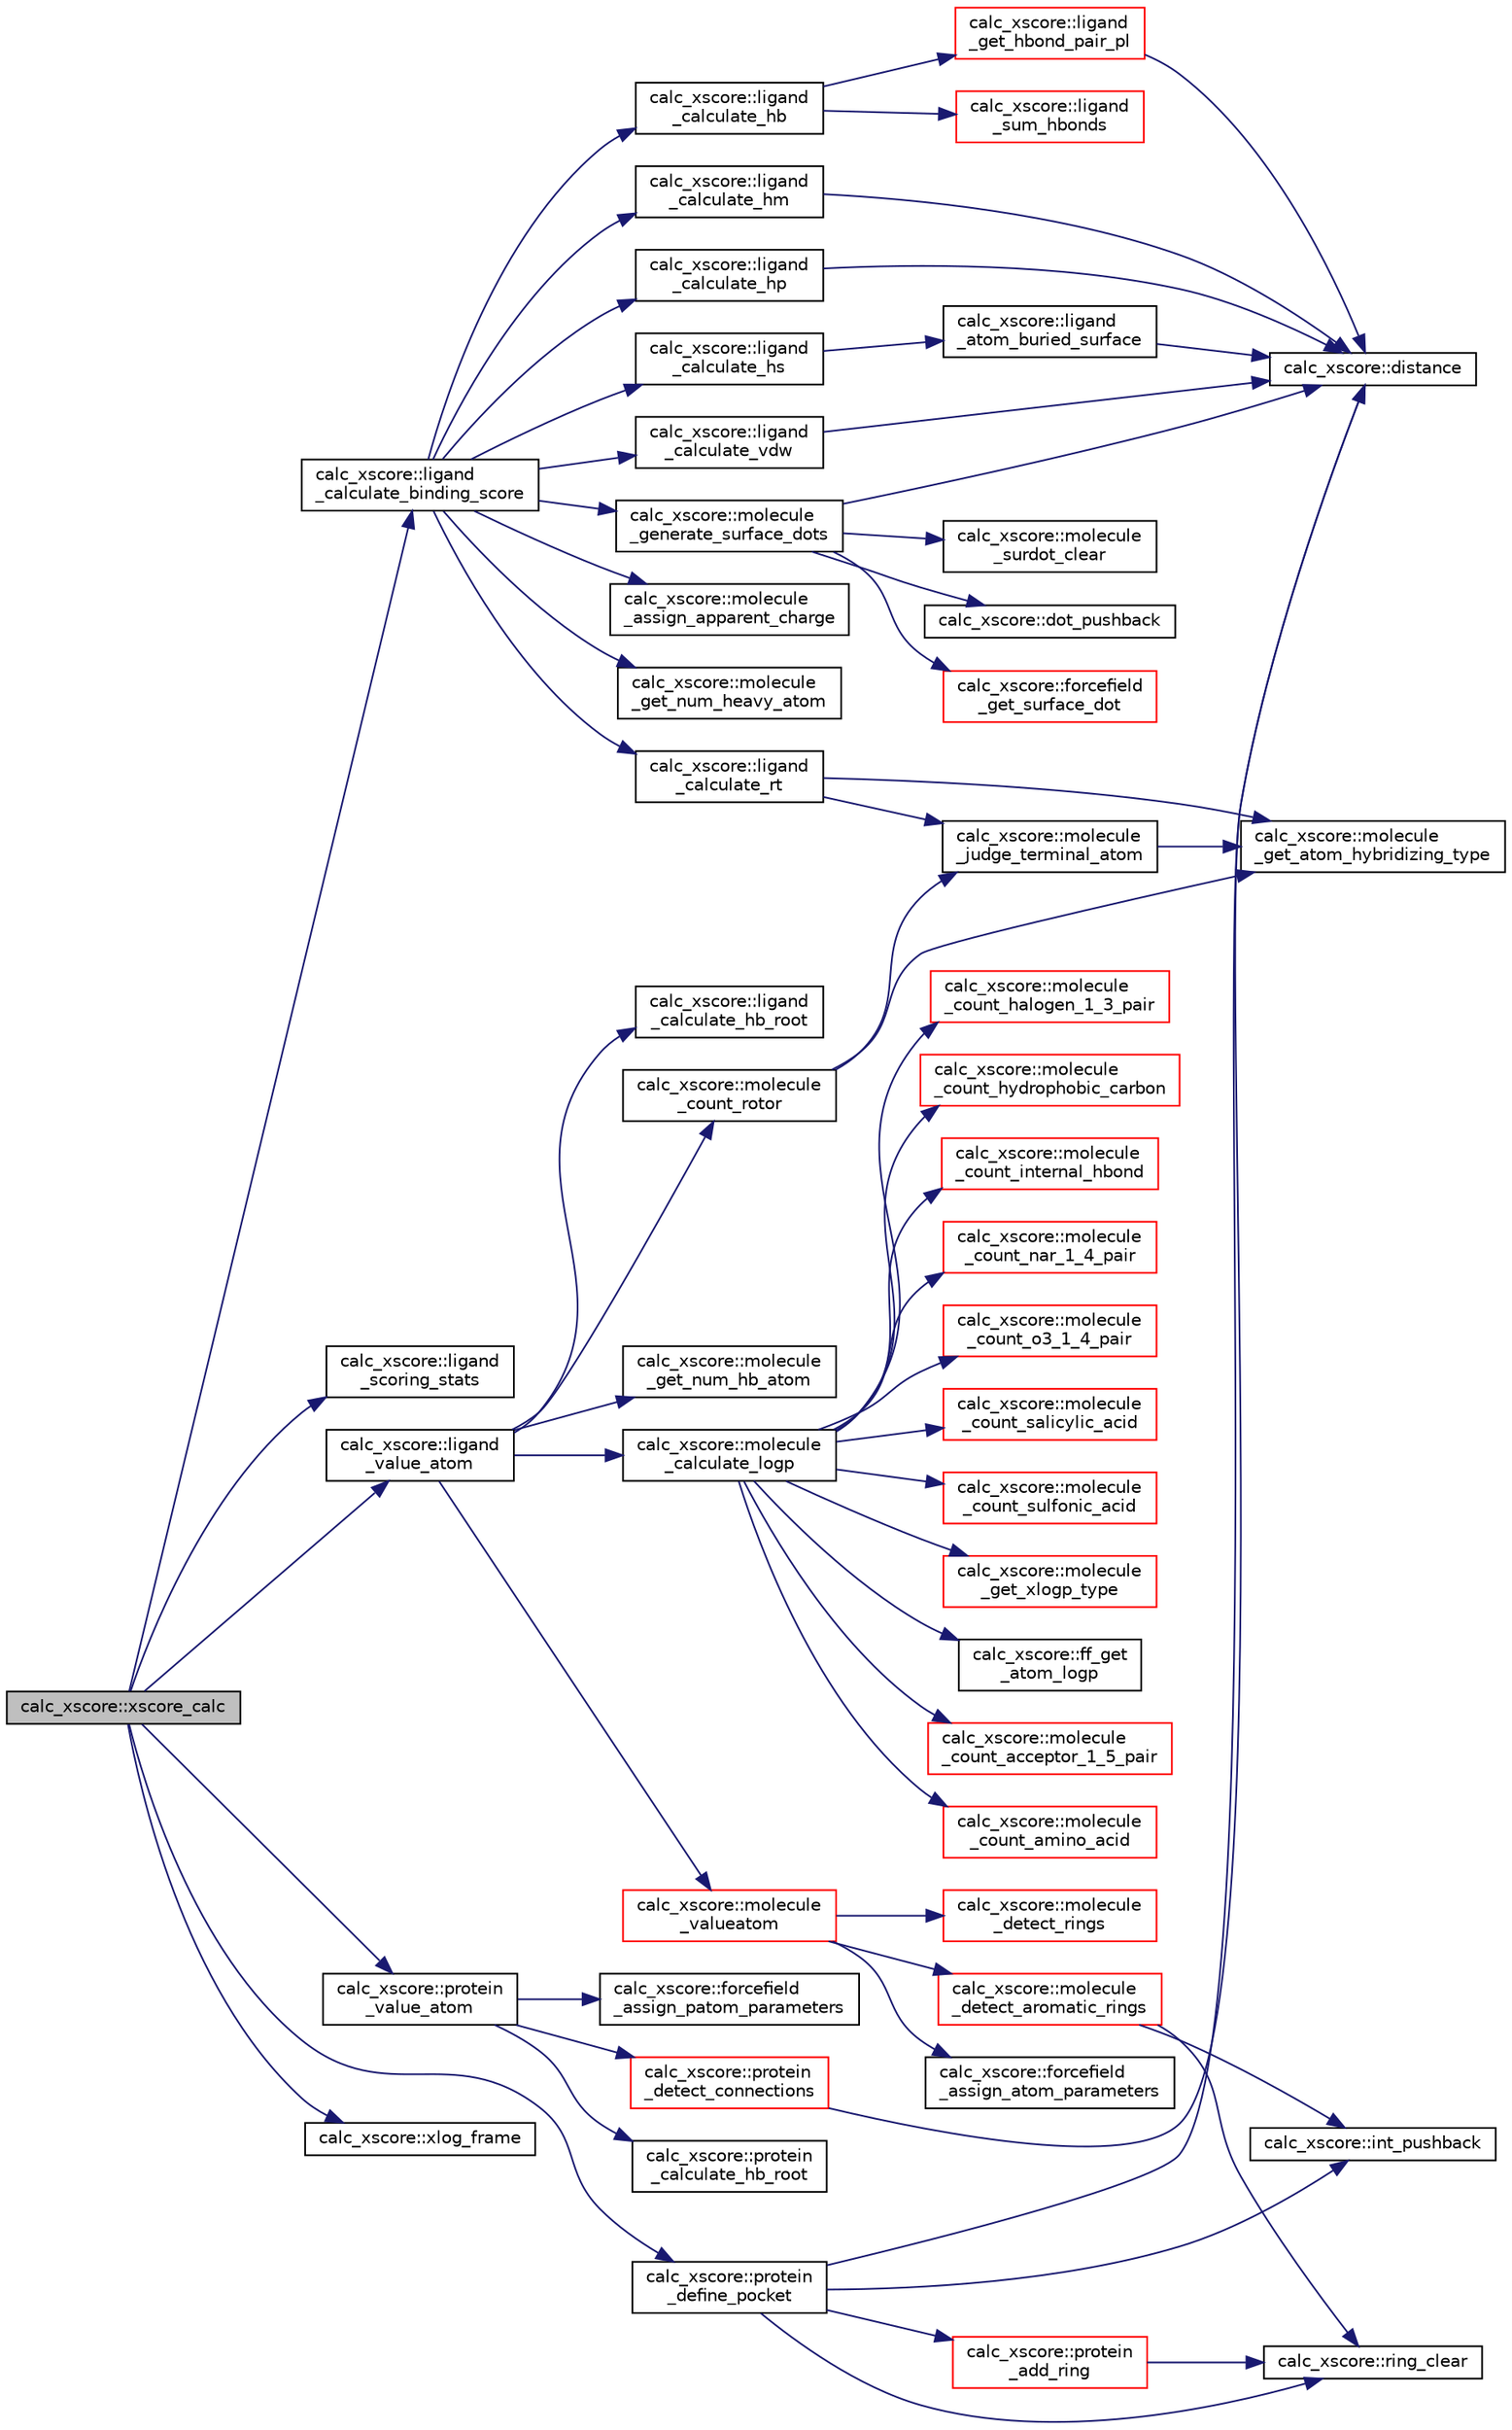 digraph "calc_xscore::xscore_calc"
{
  edge [fontname="Helvetica",fontsize="10",labelfontname="Helvetica",labelfontsize="10"];
  node [fontname="Helvetica",fontsize="10",shape=record];
  rankdir="LR";
  Node1 [label="calc_xscore::xscore_calc",height=0.2,width=0.4,color="black", fillcolor="grey75", style="filled" fontcolor="black"];
  Node1 -> Node2 [color="midnightblue",fontsize="10",style="solid",fontname="Helvetica"];
  Node2 [label="calc_xscore::ligand\l_calculate_binding_score",height=0.2,width=0.4,color="black", fillcolor="white", style="filled",URL="$classcalc__xscore.html#aa21b212c6de7c3b229d8d91ee336630a"];
  Node2 -> Node3 [color="midnightblue",fontsize="10",style="solid",fontname="Helvetica"];
  Node3 [label="calc_xscore::ligand\l_calculate_hb",height=0.2,width=0.4,color="black", fillcolor="white", style="filled",URL="$classcalc__xscore.html#aec79b7e53911e002ecaae12b252c93e0"];
  Node3 -> Node4 [color="midnightblue",fontsize="10",style="solid",fontname="Helvetica"];
  Node4 [label="calc_xscore::ligand\l_get_hbond_pair_pl",height=0.2,width=0.4,color="red", fillcolor="white", style="filled",URL="$classcalc__xscore.html#ae97596aac5895fa621029e53165c933a"];
  Node4 -> Node5 [color="midnightblue",fontsize="10",style="solid",fontname="Helvetica"];
  Node5 [label="calc_xscore::distance",height=0.2,width=0.4,color="black", fillcolor="white", style="filled",URL="$classcalc__xscore.html#a9549d00bc3dbc987d9161e831a433493"];
  Node3 -> Node6 [color="midnightblue",fontsize="10",style="solid",fontname="Helvetica"];
  Node6 [label="calc_xscore::ligand\l_sum_hbonds",height=0.2,width=0.4,color="red", fillcolor="white", style="filled",URL="$classcalc__xscore.html#aea7c036990db363fca0024d160a853bd"];
  Node2 -> Node7 [color="midnightblue",fontsize="10",style="solid",fontname="Helvetica"];
  Node7 [label="calc_xscore::ligand\l_calculate_hm",height=0.2,width=0.4,color="black", fillcolor="white", style="filled",URL="$classcalc__xscore.html#a93a92dba0cb176faabb5c14f887ab2c9"];
  Node7 -> Node5 [color="midnightblue",fontsize="10",style="solid",fontname="Helvetica"];
  Node2 -> Node8 [color="midnightblue",fontsize="10",style="solid",fontname="Helvetica"];
  Node8 [label="calc_xscore::ligand\l_calculate_hp",height=0.2,width=0.4,color="black", fillcolor="white", style="filled",URL="$classcalc__xscore.html#a55700e2483d6a735ce980eeedc8b86f4"];
  Node8 -> Node5 [color="midnightblue",fontsize="10",style="solid",fontname="Helvetica"];
  Node2 -> Node9 [color="midnightblue",fontsize="10",style="solid",fontname="Helvetica"];
  Node9 [label="calc_xscore::ligand\l_calculate_hs",height=0.2,width=0.4,color="black", fillcolor="white", style="filled",URL="$classcalc__xscore.html#aff087fd515634edbf8fcd35caca1593a"];
  Node9 -> Node10 [color="midnightblue",fontsize="10",style="solid",fontname="Helvetica"];
  Node10 [label="calc_xscore::ligand\l_atom_buried_surface",height=0.2,width=0.4,color="black", fillcolor="white", style="filled",URL="$classcalc__xscore.html#a74e877e2e455f77a9d0fcf7c093d7dfe"];
  Node10 -> Node5 [color="midnightblue",fontsize="10",style="solid",fontname="Helvetica"];
  Node2 -> Node11 [color="midnightblue",fontsize="10",style="solid",fontname="Helvetica"];
  Node11 [label="calc_xscore::ligand\l_calculate_rt",height=0.2,width=0.4,color="black", fillcolor="white", style="filled",URL="$classcalc__xscore.html#ae90bcd78537c184a3f1470f60b04fb1f"];
  Node11 -> Node12 [color="midnightblue",fontsize="10",style="solid",fontname="Helvetica"];
  Node12 [label="calc_xscore::molecule\l_get_atom_hybridizing_type",height=0.2,width=0.4,color="black", fillcolor="white", style="filled",URL="$classcalc__xscore.html#a2519395561372b91576ddc91f217ea0a"];
  Node11 -> Node13 [color="midnightblue",fontsize="10",style="solid",fontname="Helvetica"];
  Node13 [label="calc_xscore::molecule\l_judge_terminal_atom",height=0.2,width=0.4,color="black", fillcolor="white", style="filled",URL="$classcalc__xscore.html#afcdd1c67bf78c0192ffdc8326f826f41"];
  Node13 -> Node12 [color="midnightblue",fontsize="10",style="solid",fontname="Helvetica"];
  Node2 -> Node14 [color="midnightblue",fontsize="10",style="solid",fontname="Helvetica"];
  Node14 [label="calc_xscore::ligand\l_calculate_vdw",height=0.2,width=0.4,color="black", fillcolor="white", style="filled",URL="$classcalc__xscore.html#a3ce2abd7feaec5ed7c7c15f3ed6dc38b"];
  Node14 -> Node5 [color="midnightblue",fontsize="10",style="solid",fontname="Helvetica"];
  Node2 -> Node15 [color="midnightblue",fontsize="10",style="solid",fontname="Helvetica"];
  Node15 [label="calc_xscore::molecule\l_assign_apparent_charge",height=0.2,width=0.4,color="black", fillcolor="white", style="filled",URL="$classcalc__xscore.html#aa8f748ccf69b93328b39caa8d0f49e1a"];
  Node2 -> Node16 [color="midnightblue",fontsize="10",style="solid",fontname="Helvetica"];
  Node16 [label="calc_xscore::molecule\l_generate_surface_dots",height=0.2,width=0.4,color="black", fillcolor="white", style="filled",URL="$classcalc__xscore.html#a3a384f1b62ccb01b1b379a50deeaff5b"];
  Node16 -> Node5 [color="midnightblue",fontsize="10",style="solid",fontname="Helvetica"];
  Node16 -> Node17 [color="midnightblue",fontsize="10",style="solid",fontname="Helvetica"];
  Node17 [label="calc_xscore::dot_pushback",height=0.2,width=0.4,color="black", fillcolor="white", style="filled",URL="$classcalc__xscore.html#a091a7117aab99817ab1a08fe331228b2"];
  Node16 -> Node18 [color="midnightblue",fontsize="10",style="solid",fontname="Helvetica"];
  Node18 [label="calc_xscore::forcefield\l_get_surface_dot",height=0.2,width=0.4,color="red", fillcolor="white", style="filled",URL="$classcalc__xscore.html#a322d4b17c21b217bff596c3bb2d713f3"];
  Node16 -> Node19 [color="midnightblue",fontsize="10",style="solid",fontname="Helvetica"];
  Node19 [label="calc_xscore::molecule\l_surdot_clear",height=0.2,width=0.4,color="black", fillcolor="white", style="filled",URL="$classcalc__xscore.html#a8cd8633f01640ca14a97332ae11d0f5c"];
  Node2 -> Node20 [color="midnightblue",fontsize="10",style="solid",fontname="Helvetica"];
  Node20 [label="calc_xscore::molecule\l_get_num_heavy_atom",height=0.2,width=0.4,color="black", fillcolor="white", style="filled",URL="$classcalc__xscore.html#aeb1eda7dbfa9a1b8e1a81060a5ee02b7"];
  Node1 -> Node21 [color="midnightblue",fontsize="10",style="solid",fontname="Helvetica"];
  Node21 [label="calc_xscore::ligand\l_scoring_stats",height=0.2,width=0.4,color="black", fillcolor="white", style="filled",URL="$classcalc__xscore.html#a25da6b86c230610c51ec8e523934d799"];
  Node1 -> Node22 [color="midnightblue",fontsize="10",style="solid",fontname="Helvetica"];
  Node22 [label="calc_xscore::ligand\l_value_atom",height=0.2,width=0.4,color="black", fillcolor="white", style="filled",URL="$classcalc__xscore.html#a0e46016e4d4ad20b05df5806ae4b4c70"];
  Node22 -> Node23 [color="midnightblue",fontsize="10",style="solid",fontname="Helvetica"];
  Node23 [label="calc_xscore::ligand\l_calculate_hb_root",height=0.2,width=0.4,color="black", fillcolor="white", style="filled",URL="$classcalc__xscore.html#a74f0979979ed49276119761b0fee9e00"];
  Node22 -> Node24 [color="midnightblue",fontsize="10",style="solid",fontname="Helvetica"];
  Node24 [label="calc_xscore::molecule\l_calculate_logp",height=0.2,width=0.4,color="black", fillcolor="white", style="filled",URL="$classcalc__xscore.html#a1468c0b615c6c387ceebe6e51cd9eb14"];
  Node24 -> Node25 [color="midnightblue",fontsize="10",style="solid",fontname="Helvetica"];
  Node25 [label="calc_xscore::ff_get\l_atom_logp",height=0.2,width=0.4,color="black", fillcolor="white", style="filled",URL="$classcalc__xscore.html#a09fea1cbc4a077394a0e7a27a5b2aed1"];
  Node24 -> Node26 [color="midnightblue",fontsize="10",style="solid",fontname="Helvetica"];
  Node26 [label="calc_xscore::molecule\l_count_acceptor_1_5_pair",height=0.2,width=0.4,color="red", fillcolor="white", style="filled",URL="$classcalc__xscore.html#a08840b98536e64a66de71d5e9d58ade3"];
  Node24 -> Node27 [color="midnightblue",fontsize="10",style="solid",fontname="Helvetica"];
  Node27 [label="calc_xscore::molecule\l_count_amino_acid",height=0.2,width=0.4,color="red", fillcolor="white", style="filled",URL="$classcalc__xscore.html#a8eb15eed03c9934cc9d4ecf5431d6847"];
  Node24 -> Node28 [color="midnightblue",fontsize="10",style="solid",fontname="Helvetica"];
  Node28 [label="calc_xscore::molecule\l_count_halogen_1_3_pair",height=0.2,width=0.4,color="red", fillcolor="white", style="filled",URL="$classcalc__xscore.html#acc319a77251b529f21c43618b4d878ad"];
  Node24 -> Node29 [color="midnightblue",fontsize="10",style="solid",fontname="Helvetica"];
  Node29 [label="calc_xscore::molecule\l_count_hydrophobic_carbon",height=0.2,width=0.4,color="red", fillcolor="white", style="filled",URL="$classcalc__xscore.html#a1b500e7f4daaf756ea2c4f3b07dfcf99"];
  Node24 -> Node30 [color="midnightblue",fontsize="10",style="solid",fontname="Helvetica"];
  Node30 [label="calc_xscore::molecule\l_count_internal_hbond",height=0.2,width=0.4,color="red", fillcolor="white", style="filled",URL="$classcalc__xscore.html#aced60bf64a0d158b73beb8d2caaa034b"];
  Node24 -> Node31 [color="midnightblue",fontsize="10",style="solid",fontname="Helvetica"];
  Node31 [label="calc_xscore::molecule\l_count_nar_1_4_pair",height=0.2,width=0.4,color="red", fillcolor="white", style="filled",URL="$classcalc__xscore.html#a8131c8f084c45175e8f017f9868792ff"];
  Node24 -> Node32 [color="midnightblue",fontsize="10",style="solid",fontname="Helvetica"];
  Node32 [label="calc_xscore::molecule\l_count_o3_1_4_pair",height=0.2,width=0.4,color="red", fillcolor="white", style="filled",URL="$classcalc__xscore.html#aba6a92c17890123962a56df100de88ec"];
  Node24 -> Node33 [color="midnightblue",fontsize="10",style="solid",fontname="Helvetica"];
  Node33 [label="calc_xscore::molecule\l_count_salicylic_acid",height=0.2,width=0.4,color="red", fillcolor="white", style="filled",URL="$classcalc__xscore.html#a14a42045b9ce5634ef0b1cef1b636446"];
  Node24 -> Node34 [color="midnightblue",fontsize="10",style="solid",fontname="Helvetica"];
  Node34 [label="calc_xscore::molecule\l_count_sulfonic_acid",height=0.2,width=0.4,color="red", fillcolor="white", style="filled",URL="$classcalc__xscore.html#a954cd752fdcc2de9900ee6fe9320fd24"];
  Node24 -> Node35 [color="midnightblue",fontsize="10",style="solid",fontname="Helvetica"];
  Node35 [label="calc_xscore::molecule\l_get_xlogp_type",height=0.2,width=0.4,color="red", fillcolor="white", style="filled",URL="$classcalc__xscore.html#ac4c946777bf7b135cd6a533fa954e255"];
  Node22 -> Node36 [color="midnightblue",fontsize="10",style="solid",fontname="Helvetica"];
  Node36 [label="calc_xscore::molecule\l_count_rotor",height=0.2,width=0.4,color="black", fillcolor="white", style="filled",URL="$classcalc__xscore.html#addc9f221740037ba5655fb64e2fa59d1"];
  Node36 -> Node12 [color="midnightblue",fontsize="10",style="solid",fontname="Helvetica"];
  Node36 -> Node13 [color="midnightblue",fontsize="10",style="solid",fontname="Helvetica"];
  Node22 -> Node37 [color="midnightblue",fontsize="10",style="solid",fontname="Helvetica"];
  Node37 [label="calc_xscore::molecule\l_get_num_hb_atom",height=0.2,width=0.4,color="black", fillcolor="white", style="filled",URL="$classcalc__xscore.html#ae6515e329019d64e695ab369150bc8ee"];
  Node22 -> Node38 [color="midnightblue",fontsize="10",style="solid",fontname="Helvetica"];
  Node38 [label="calc_xscore::molecule\l_valueatom",height=0.2,width=0.4,color="red", fillcolor="white", style="filled",URL="$classcalc__xscore.html#a44cb565f51d7dd1b7e23c8d0b5f0948f"];
  Node38 -> Node39 [color="midnightblue",fontsize="10",style="solid",fontname="Helvetica"];
  Node39 [label="calc_xscore::forcefield\l_assign_atom_parameters",height=0.2,width=0.4,color="black", fillcolor="white", style="filled",URL="$classcalc__xscore.html#ac9efa5bb92eb7358abac6117b6f99b02"];
  Node38 -> Node40 [color="midnightblue",fontsize="10",style="solid",fontname="Helvetica"];
  Node40 [label="calc_xscore::molecule\l_detect_aromatic_rings",height=0.2,width=0.4,color="red", fillcolor="white", style="filled",URL="$classcalc__xscore.html#acbc037cbe77c71df72b9bdddd5aafc4b"];
  Node40 -> Node41 [color="midnightblue",fontsize="10",style="solid",fontname="Helvetica"];
  Node41 [label="calc_xscore::int_pushback",height=0.2,width=0.4,color="black", fillcolor="white", style="filled",URL="$classcalc__xscore.html#ac40a4891b00c754eadbf3b4412ac3062"];
  Node40 -> Node42 [color="midnightblue",fontsize="10",style="solid",fontname="Helvetica"];
  Node42 [label="calc_xscore::ring_clear",height=0.2,width=0.4,color="black", fillcolor="white", style="filled",URL="$classcalc__xscore.html#a24c5a0f8b002da1a0a5efe5c79034484"];
  Node38 -> Node43 [color="midnightblue",fontsize="10",style="solid",fontname="Helvetica"];
  Node43 [label="calc_xscore::molecule\l_detect_rings",height=0.2,width=0.4,color="red", fillcolor="white", style="filled",URL="$classcalc__xscore.html#a65e27a3bda6359e0477b665f5f4f2822"];
  Node1 -> Node44 [color="midnightblue",fontsize="10",style="solid",fontname="Helvetica"];
  Node44 [label="calc_xscore::protein\l_define_pocket",height=0.2,width=0.4,color="black", fillcolor="white", style="filled",URL="$classcalc__xscore.html#ae8388e5bcc799443fceb243046278e17"];
  Node44 -> Node5 [color="midnightblue",fontsize="10",style="solid",fontname="Helvetica"];
  Node44 -> Node41 [color="midnightblue",fontsize="10",style="solid",fontname="Helvetica"];
  Node44 -> Node45 [color="midnightblue",fontsize="10",style="solid",fontname="Helvetica"];
  Node45 [label="calc_xscore::protein\l_add_ring",height=0.2,width=0.4,color="red", fillcolor="white", style="filled",URL="$classcalc__xscore.html#a27b6856b3ae78b21daf138e89349dc76"];
  Node45 -> Node42 [color="midnightblue",fontsize="10",style="solid",fontname="Helvetica"];
  Node44 -> Node42 [color="midnightblue",fontsize="10",style="solid",fontname="Helvetica"];
  Node1 -> Node46 [color="midnightblue",fontsize="10",style="solid",fontname="Helvetica"];
  Node46 [label="calc_xscore::protein\l_value_atom",height=0.2,width=0.4,color="black", fillcolor="white", style="filled",URL="$classcalc__xscore.html#a5a5ffe118d359c23175fcd5fdff1c5d6"];
  Node46 -> Node47 [color="midnightblue",fontsize="10",style="solid",fontname="Helvetica"];
  Node47 [label="calc_xscore::forcefield\l_assign_patom_parameters",height=0.2,width=0.4,color="black", fillcolor="white", style="filled",URL="$classcalc__xscore.html#a5825beca50933a98d0ba36100f61089f"];
  Node46 -> Node48 [color="midnightblue",fontsize="10",style="solid",fontname="Helvetica"];
  Node48 [label="calc_xscore::protein\l_calculate_hb_root",height=0.2,width=0.4,color="black", fillcolor="white", style="filled",URL="$classcalc__xscore.html#a8203571f0fda8078d3d5804e560f546a"];
  Node46 -> Node49 [color="midnightblue",fontsize="10",style="solid",fontname="Helvetica"];
  Node49 [label="calc_xscore::protein\l_detect_connections",height=0.2,width=0.4,color="red", fillcolor="white", style="filled",URL="$classcalc__xscore.html#a7ab444036cc1bc45a37f652a06b72b9b"];
  Node49 -> Node5 [color="midnightblue",fontsize="10",style="solid",fontname="Helvetica"];
  Node1 -> Node50 [color="midnightblue",fontsize="10",style="solid",fontname="Helvetica"];
  Node50 [label="calc_xscore::xlog_frame",height=0.2,width=0.4,color="black", fillcolor="white", style="filled",URL="$classcalc__xscore.html#ade4f69793fb095b25738ca6027240398"];
}
